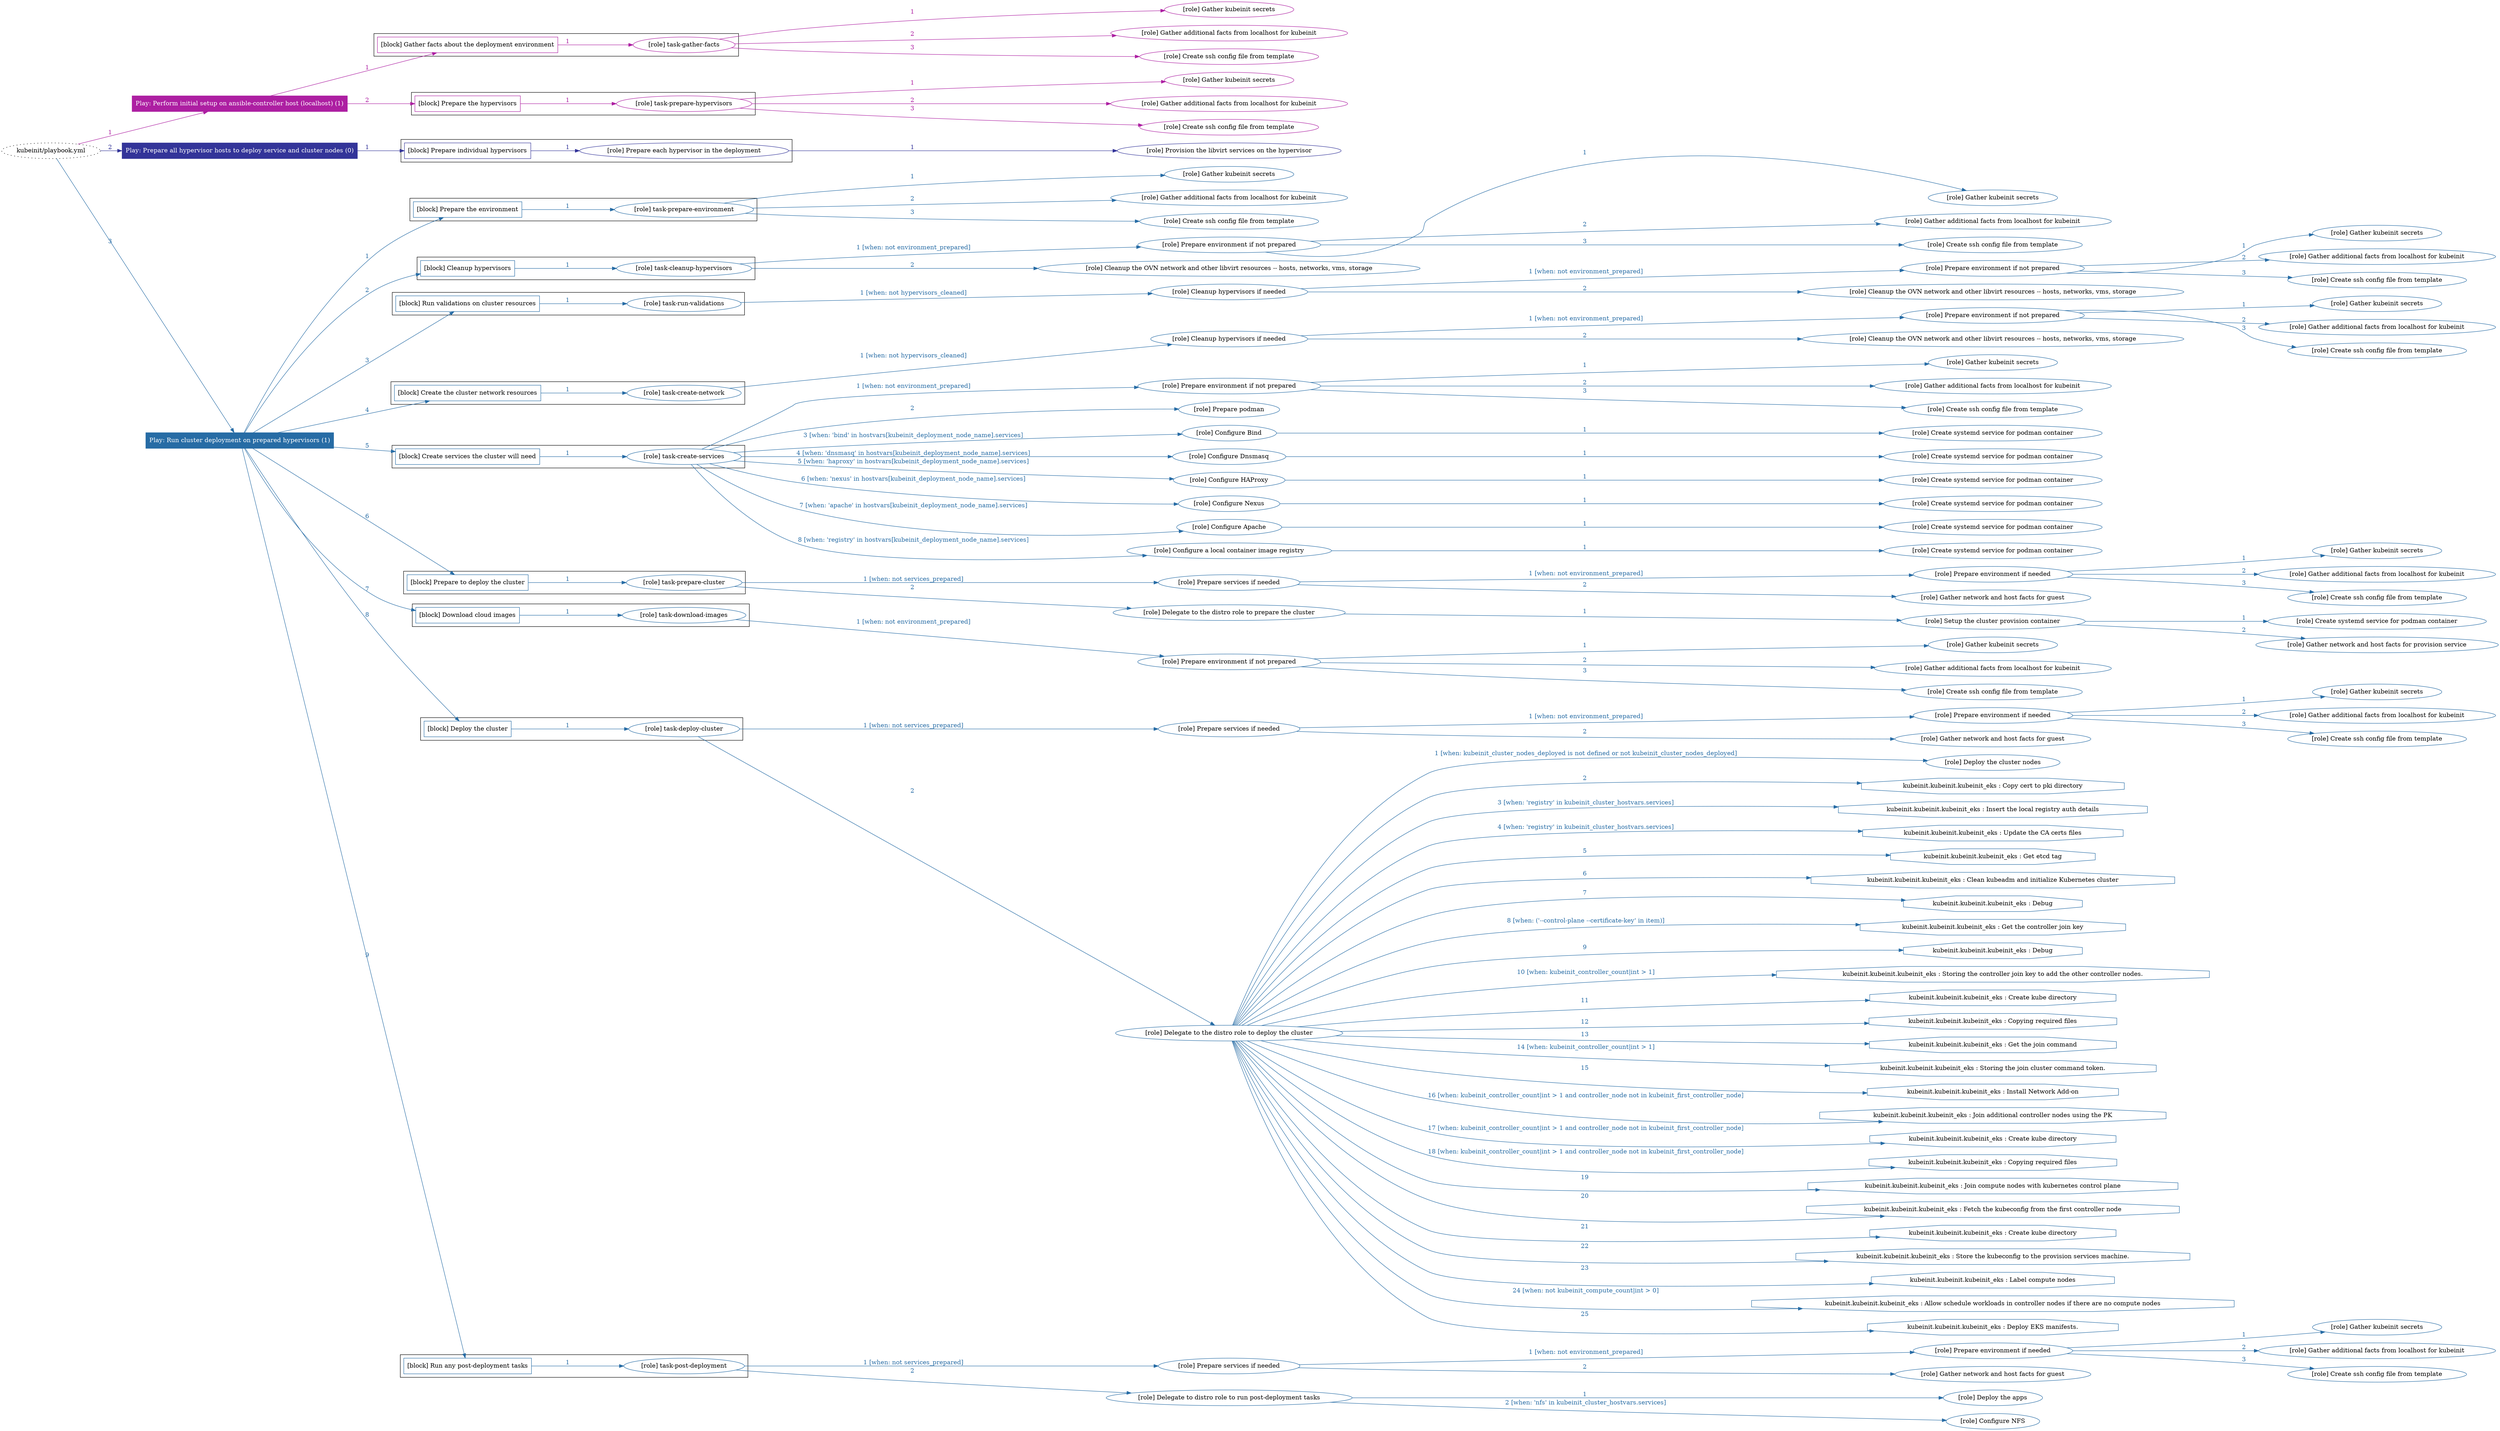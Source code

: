 digraph {
	graph [concentrate=true ordering=in rankdir=LR ratio=fill]
	edge [esep=5 sep=10]
	"kubeinit/playbook.yml" [URL="/home/runner/work/kubeinit/kubeinit/kubeinit/playbook.yml" id=playbook_f6ca33c0 style=dotted]
	play_b88cad70 [label="Play: Perform initial setup on ansible-controller host (localhost) (1)" URL="/home/runner/work/kubeinit/kubeinit/kubeinit/playbook.yml" color="#ad1fa2" fontcolor="#ffffff" id=play_b88cad70 shape=box style=filled tooltip=localhost]
	"kubeinit/playbook.yml" -> play_b88cad70 [label="1 " color="#ad1fa2" fontcolor="#ad1fa2" id=edge_768ec369 labeltooltip="1 " tooltip="1 "]
	subgraph "Gather kubeinit secrets" {
		role_71bf1cb0 [label="[role] Gather kubeinit secrets" URL="/home/runner/.ansible/collections/ansible_collections/kubeinit/kubeinit/roles/kubeinit_prepare/tasks/gather_kubeinit_facts.yml" color="#ad1fa2" id=role_71bf1cb0 tooltip="Gather kubeinit secrets"]
	}
	subgraph "Gather additional facts from localhost for kubeinit" {
		role_4793932d [label="[role] Gather additional facts from localhost for kubeinit" URL="/home/runner/.ansible/collections/ansible_collections/kubeinit/kubeinit/roles/kubeinit_prepare/tasks/gather_kubeinit_facts.yml" color="#ad1fa2" id=role_4793932d tooltip="Gather additional facts from localhost for kubeinit"]
	}
	subgraph "Create ssh config file from template" {
		role_98948faf [label="[role] Create ssh config file from template" URL="/home/runner/.ansible/collections/ansible_collections/kubeinit/kubeinit/roles/kubeinit_prepare/tasks/gather_kubeinit_facts.yml" color="#ad1fa2" id=role_98948faf tooltip="Create ssh config file from template"]
	}
	subgraph "task-gather-facts" {
		role_9527f6cd [label="[role] task-gather-facts" URL="/home/runner/work/kubeinit/kubeinit/kubeinit/playbook.yml" color="#ad1fa2" id=role_9527f6cd tooltip="task-gather-facts"]
		role_9527f6cd -> role_71bf1cb0 [label="1 " color="#ad1fa2" fontcolor="#ad1fa2" id=edge_fd88a2bb labeltooltip="1 " tooltip="1 "]
		role_9527f6cd -> role_4793932d [label="2 " color="#ad1fa2" fontcolor="#ad1fa2" id=edge_2311f146 labeltooltip="2 " tooltip="2 "]
		role_9527f6cd -> role_98948faf [label="3 " color="#ad1fa2" fontcolor="#ad1fa2" id=edge_c9dd19de labeltooltip="3 " tooltip="3 "]
	}
	subgraph "Gather kubeinit secrets" {
		role_b5fee160 [label="[role] Gather kubeinit secrets" URL="/home/runner/.ansible/collections/ansible_collections/kubeinit/kubeinit/roles/kubeinit_prepare/tasks/gather_kubeinit_facts.yml" color="#ad1fa2" id=role_b5fee160 tooltip="Gather kubeinit secrets"]
	}
	subgraph "Gather additional facts from localhost for kubeinit" {
		role_d94ac93b [label="[role] Gather additional facts from localhost for kubeinit" URL="/home/runner/.ansible/collections/ansible_collections/kubeinit/kubeinit/roles/kubeinit_prepare/tasks/gather_kubeinit_facts.yml" color="#ad1fa2" id=role_d94ac93b tooltip="Gather additional facts from localhost for kubeinit"]
	}
	subgraph "Create ssh config file from template" {
		role_17033f5a [label="[role] Create ssh config file from template" URL="/home/runner/.ansible/collections/ansible_collections/kubeinit/kubeinit/roles/kubeinit_prepare/tasks/gather_kubeinit_facts.yml" color="#ad1fa2" id=role_17033f5a tooltip="Create ssh config file from template"]
	}
	subgraph "task-prepare-hypervisors" {
		role_4aef8500 [label="[role] task-prepare-hypervisors" URL="/home/runner/work/kubeinit/kubeinit/kubeinit/playbook.yml" color="#ad1fa2" id=role_4aef8500 tooltip="task-prepare-hypervisors"]
		role_4aef8500 -> role_b5fee160 [label="1 " color="#ad1fa2" fontcolor="#ad1fa2" id=edge_deedc6ff labeltooltip="1 " tooltip="1 "]
		role_4aef8500 -> role_d94ac93b [label="2 " color="#ad1fa2" fontcolor="#ad1fa2" id=edge_a3e14619 labeltooltip="2 " tooltip="2 "]
		role_4aef8500 -> role_17033f5a [label="3 " color="#ad1fa2" fontcolor="#ad1fa2" id=edge_5b4b78bd labeltooltip="3 " tooltip="3 "]
	}
	subgraph "Play: Perform initial setup on ansible-controller host (localhost) (1)" {
		play_b88cad70 -> block_4de95182 [label=1 color="#ad1fa2" fontcolor="#ad1fa2" id=edge_489591f6 labeltooltip=1 tooltip=1]
		subgraph cluster_block_4de95182 {
			block_4de95182 [label="[block] Gather facts about the deployment environment" URL="/home/runner/work/kubeinit/kubeinit/kubeinit/playbook.yml" color="#ad1fa2" id=block_4de95182 labeltooltip="Gather facts about the deployment environment" shape=box tooltip="Gather facts about the deployment environment"]
			block_4de95182 -> role_9527f6cd [label="1 " color="#ad1fa2" fontcolor="#ad1fa2" id=edge_343eca39 labeltooltip="1 " tooltip="1 "]
		}
		play_b88cad70 -> block_6ac67588 [label=2 color="#ad1fa2" fontcolor="#ad1fa2" id=edge_cf7c572b labeltooltip=2 tooltip=2]
		subgraph cluster_block_6ac67588 {
			block_6ac67588 [label="[block] Prepare the hypervisors" URL="/home/runner/work/kubeinit/kubeinit/kubeinit/playbook.yml" color="#ad1fa2" id=block_6ac67588 labeltooltip="Prepare the hypervisors" shape=box tooltip="Prepare the hypervisors"]
			block_6ac67588 -> role_4aef8500 [label="1 " color="#ad1fa2" fontcolor="#ad1fa2" id=edge_fcde99d2 labeltooltip="1 " tooltip="1 "]
		}
	}
	play_58b9663b [label="Play: Prepare all hypervisor hosts to deploy service and cluster nodes (0)" URL="/home/runner/work/kubeinit/kubeinit/kubeinit/playbook.yml" color="#333499" fontcolor="#ffffff" id=play_58b9663b shape=box style=filled tooltip="Play: Prepare all hypervisor hosts to deploy service and cluster nodes (0)"]
	"kubeinit/playbook.yml" -> play_58b9663b [label="2 " color="#333499" fontcolor="#333499" id=edge_49ce2c99 labeltooltip="2 " tooltip="2 "]
	subgraph "Provision the libvirt services on the hypervisor" {
		role_0c1b6539 [label="[role] Provision the libvirt services on the hypervisor" URL="/home/runner/.ansible/collections/ansible_collections/kubeinit/kubeinit/roles/kubeinit_prepare/tasks/prepare_hypervisor.yml" color="#333499" id=role_0c1b6539 tooltip="Provision the libvirt services on the hypervisor"]
	}
	subgraph "Prepare each hypervisor in the deployment" {
		role_db77fcda [label="[role] Prepare each hypervisor in the deployment" URL="/home/runner/work/kubeinit/kubeinit/kubeinit/playbook.yml" color="#333499" id=role_db77fcda tooltip="Prepare each hypervisor in the deployment"]
		role_db77fcda -> role_0c1b6539 [label="1 " color="#333499" fontcolor="#333499" id=edge_e54d3b16 labeltooltip="1 " tooltip="1 "]
	}
	subgraph "Play: Prepare all hypervisor hosts to deploy service and cluster nodes (0)" {
		play_58b9663b -> block_019d7544 [label=1 color="#333499" fontcolor="#333499" id=edge_872964cf labeltooltip=1 tooltip=1]
		subgraph cluster_block_019d7544 {
			block_019d7544 [label="[block] Prepare individual hypervisors" URL="/home/runner/work/kubeinit/kubeinit/kubeinit/playbook.yml" color="#333499" id=block_019d7544 labeltooltip="Prepare individual hypervisors" shape=box tooltip="Prepare individual hypervisors"]
			block_019d7544 -> role_db77fcda [label="1 " color="#333499" fontcolor="#333499" id=edge_7b0916b0 labeltooltip="1 " tooltip="1 "]
		}
	}
	play_6acf8041 [label="Play: Run cluster deployment on prepared hypervisors (1)" URL="/home/runner/work/kubeinit/kubeinit/kubeinit/playbook.yml" color="#276ca5" fontcolor="#ffffff" id=play_6acf8041 shape=box style=filled tooltip=localhost]
	"kubeinit/playbook.yml" -> play_6acf8041 [label="3 " color="#276ca5" fontcolor="#276ca5" id=edge_44edcaf2 labeltooltip="3 " tooltip="3 "]
	subgraph "Gather kubeinit secrets" {
		role_e26cdba2 [label="[role] Gather kubeinit secrets" URL="/home/runner/.ansible/collections/ansible_collections/kubeinit/kubeinit/roles/kubeinit_prepare/tasks/gather_kubeinit_facts.yml" color="#276ca5" id=role_e26cdba2 tooltip="Gather kubeinit secrets"]
	}
	subgraph "Gather additional facts from localhost for kubeinit" {
		role_42007ac4 [label="[role] Gather additional facts from localhost for kubeinit" URL="/home/runner/.ansible/collections/ansible_collections/kubeinit/kubeinit/roles/kubeinit_prepare/tasks/gather_kubeinit_facts.yml" color="#276ca5" id=role_42007ac4 tooltip="Gather additional facts from localhost for kubeinit"]
	}
	subgraph "Create ssh config file from template" {
		role_23be16bf [label="[role] Create ssh config file from template" URL="/home/runner/.ansible/collections/ansible_collections/kubeinit/kubeinit/roles/kubeinit_prepare/tasks/gather_kubeinit_facts.yml" color="#276ca5" id=role_23be16bf tooltip="Create ssh config file from template"]
	}
	subgraph "task-prepare-environment" {
		role_056c30cc [label="[role] task-prepare-environment" URL="/home/runner/work/kubeinit/kubeinit/kubeinit/playbook.yml" color="#276ca5" id=role_056c30cc tooltip="task-prepare-environment"]
		role_056c30cc -> role_e26cdba2 [label="1 " color="#276ca5" fontcolor="#276ca5" id=edge_fe23acb9 labeltooltip="1 " tooltip="1 "]
		role_056c30cc -> role_42007ac4 [label="2 " color="#276ca5" fontcolor="#276ca5" id=edge_ff3352e4 labeltooltip="2 " tooltip="2 "]
		role_056c30cc -> role_23be16bf [label="3 " color="#276ca5" fontcolor="#276ca5" id=edge_8c73b3c6 labeltooltip="3 " tooltip="3 "]
	}
	subgraph "Gather kubeinit secrets" {
		role_098413c2 [label="[role] Gather kubeinit secrets" URL="/home/runner/.ansible/collections/ansible_collections/kubeinit/kubeinit/roles/kubeinit_prepare/tasks/gather_kubeinit_facts.yml" color="#276ca5" id=role_098413c2 tooltip="Gather kubeinit secrets"]
	}
	subgraph "Gather additional facts from localhost for kubeinit" {
		role_e4fdb00d [label="[role] Gather additional facts from localhost for kubeinit" URL="/home/runner/.ansible/collections/ansible_collections/kubeinit/kubeinit/roles/kubeinit_prepare/tasks/gather_kubeinit_facts.yml" color="#276ca5" id=role_e4fdb00d tooltip="Gather additional facts from localhost for kubeinit"]
	}
	subgraph "Create ssh config file from template" {
		role_41c55b83 [label="[role] Create ssh config file from template" URL="/home/runner/.ansible/collections/ansible_collections/kubeinit/kubeinit/roles/kubeinit_prepare/tasks/gather_kubeinit_facts.yml" color="#276ca5" id=role_41c55b83 tooltip="Create ssh config file from template"]
	}
	subgraph "Prepare environment if not prepared" {
		role_7d094500 [label="[role] Prepare environment if not prepared" URL="/home/runner/.ansible/collections/ansible_collections/kubeinit/kubeinit/roles/kubeinit_prepare/tasks/cleanup_hypervisors.yml" color="#276ca5" id=role_7d094500 tooltip="Prepare environment if not prepared"]
		role_7d094500 -> role_098413c2 [label="1 " color="#276ca5" fontcolor="#276ca5" id=edge_71e6b9f9 labeltooltip="1 " tooltip="1 "]
		role_7d094500 -> role_e4fdb00d [label="2 " color="#276ca5" fontcolor="#276ca5" id=edge_4250892c labeltooltip="2 " tooltip="2 "]
		role_7d094500 -> role_41c55b83 [label="3 " color="#276ca5" fontcolor="#276ca5" id=edge_b7921718 labeltooltip="3 " tooltip="3 "]
	}
	subgraph "Cleanup the OVN network and other libvirt resources -- hosts, networks, vms, storage" {
		role_c2cae286 [label="[role] Cleanup the OVN network and other libvirt resources -- hosts, networks, vms, storage" URL="/home/runner/.ansible/collections/ansible_collections/kubeinit/kubeinit/roles/kubeinit_prepare/tasks/cleanup_hypervisors.yml" color="#276ca5" id=role_c2cae286 tooltip="Cleanup the OVN network and other libvirt resources -- hosts, networks, vms, storage"]
	}
	subgraph "task-cleanup-hypervisors" {
		role_eb7cb054 [label="[role] task-cleanup-hypervisors" URL="/home/runner/work/kubeinit/kubeinit/kubeinit/playbook.yml" color="#276ca5" id=role_eb7cb054 tooltip="task-cleanup-hypervisors"]
		role_eb7cb054 -> role_7d094500 [label="1 [when: not environment_prepared]" color="#276ca5" fontcolor="#276ca5" id=edge_c6b3f5cd labeltooltip="1 [when: not environment_prepared]" tooltip="1 [when: not environment_prepared]"]
		role_eb7cb054 -> role_c2cae286 [label="2 " color="#276ca5" fontcolor="#276ca5" id=edge_07f0a50b labeltooltip="2 " tooltip="2 "]
	}
	subgraph "Gather kubeinit secrets" {
		role_1fd632ec [label="[role] Gather kubeinit secrets" URL="/home/runner/.ansible/collections/ansible_collections/kubeinit/kubeinit/roles/kubeinit_prepare/tasks/gather_kubeinit_facts.yml" color="#276ca5" id=role_1fd632ec tooltip="Gather kubeinit secrets"]
	}
	subgraph "Gather additional facts from localhost for kubeinit" {
		role_61b74d24 [label="[role] Gather additional facts from localhost for kubeinit" URL="/home/runner/.ansible/collections/ansible_collections/kubeinit/kubeinit/roles/kubeinit_prepare/tasks/gather_kubeinit_facts.yml" color="#276ca5" id=role_61b74d24 tooltip="Gather additional facts from localhost for kubeinit"]
	}
	subgraph "Create ssh config file from template" {
		role_2972a653 [label="[role] Create ssh config file from template" URL="/home/runner/.ansible/collections/ansible_collections/kubeinit/kubeinit/roles/kubeinit_prepare/tasks/gather_kubeinit_facts.yml" color="#276ca5" id=role_2972a653 tooltip="Create ssh config file from template"]
	}
	subgraph "Prepare environment if not prepared" {
		role_db953259 [label="[role] Prepare environment if not prepared" URL="/home/runner/.ansible/collections/ansible_collections/kubeinit/kubeinit/roles/kubeinit_prepare/tasks/cleanup_hypervisors.yml" color="#276ca5" id=role_db953259 tooltip="Prepare environment if not prepared"]
		role_db953259 -> role_1fd632ec [label="1 " color="#276ca5" fontcolor="#276ca5" id=edge_2bf3dd95 labeltooltip="1 " tooltip="1 "]
		role_db953259 -> role_61b74d24 [label="2 " color="#276ca5" fontcolor="#276ca5" id=edge_5e6dd392 labeltooltip="2 " tooltip="2 "]
		role_db953259 -> role_2972a653 [label="3 " color="#276ca5" fontcolor="#276ca5" id=edge_24350460 labeltooltip="3 " tooltip="3 "]
	}
	subgraph "Cleanup the OVN network and other libvirt resources -- hosts, networks, vms, storage" {
		role_34121675 [label="[role] Cleanup the OVN network and other libvirt resources -- hosts, networks, vms, storage" URL="/home/runner/.ansible/collections/ansible_collections/kubeinit/kubeinit/roles/kubeinit_prepare/tasks/cleanup_hypervisors.yml" color="#276ca5" id=role_34121675 tooltip="Cleanup the OVN network and other libvirt resources -- hosts, networks, vms, storage"]
	}
	subgraph "Cleanup hypervisors if needed" {
		role_2e5d44c9 [label="[role] Cleanup hypervisors if needed" URL="/home/runner/.ansible/collections/ansible_collections/kubeinit/kubeinit/roles/kubeinit_validations/tasks/main.yml" color="#276ca5" id=role_2e5d44c9 tooltip="Cleanup hypervisors if needed"]
		role_2e5d44c9 -> role_db953259 [label="1 [when: not environment_prepared]" color="#276ca5" fontcolor="#276ca5" id=edge_f7ce5d7e labeltooltip="1 [when: not environment_prepared]" tooltip="1 [when: not environment_prepared]"]
		role_2e5d44c9 -> role_34121675 [label="2 " color="#276ca5" fontcolor="#276ca5" id=edge_3e6d7ad6 labeltooltip="2 " tooltip="2 "]
	}
	subgraph "task-run-validations" {
		role_0557d170 [label="[role] task-run-validations" URL="/home/runner/work/kubeinit/kubeinit/kubeinit/playbook.yml" color="#276ca5" id=role_0557d170 tooltip="task-run-validations"]
		role_0557d170 -> role_2e5d44c9 [label="1 [when: not hypervisors_cleaned]" color="#276ca5" fontcolor="#276ca5" id=edge_fd7d822f labeltooltip="1 [when: not hypervisors_cleaned]" tooltip="1 [when: not hypervisors_cleaned]"]
	}
	subgraph "Gather kubeinit secrets" {
		role_20171db3 [label="[role] Gather kubeinit secrets" URL="/home/runner/.ansible/collections/ansible_collections/kubeinit/kubeinit/roles/kubeinit_prepare/tasks/gather_kubeinit_facts.yml" color="#276ca5" id=role_20171db3 tooltip="Gather kubeinit secrets"]
	}
	subgraph "Gather additional facts from localhost for kubeinit" {
		role_2308a20e [label="[role] Gather additional facts from localhost for kubeinit" URL="/home/runner/.ansible/collections/ansible_collections/kubeinit/kubeinit/roles/kubeinit_prepare/tasks/gather_kubeinit_facts.yml" color="#276ca5" id=role_2308a20e tooltip="Gather additional facts from localhost for kubeinit"]
	}
	subgraph "Create ssh config file from template" {
		role_8176f61b [label="[role] Create ssh config file from template" URL="/home/runner/.ansible/collections/ansible_collections/kubeinit/kubeinit/roles/kubeinit_prepare/tasks/gather_kubeinit_facts.yml" color="#276ca5" id=role_8176f61b tooltip="Create ssh config file from template"]
	}
	subgraph "Prepare environment if not prepared" {
		role_d5a05f4c [label="[role] Prepare environment if not prepared" URL="/home/runner/.ansible/collections/ansible_collections/kubeinit/kubeinit/roles/kubeinit_prepare/tasks/cleanup_hypervisors.yml" color="#276ca5" id=role_d5a05f4c tooltip="Prepare environment if not prepared"]
		role_d5a05f4c -> role_20171db3 [label="1 " color="#276ca5" fontcolor="#276ca5" id=edge_b0cc799f labeltooltip="1 " tooltip="1 "]
		role_d5a05f4c -> role_2308a20e [label="2 " color="#276ca5" fontcolor="#276ca5" id=edge_9dd4ca07 labeltooltip="2 " tooltip="2 "]
		role_d5a05f4c -> role_8176f61b [label="3 " color="#276ca5" fontcolor="#276ca5" id=edge_6b7b700b labeltooltip="3 " tooltip="3 "]
	}
	subgraph "Cleanup the OVN network and other libvirt resources -- hosts, networks, vms, storage" {
		role_9bbf7527 [label="[role] Cleanup the OVN network and other libvirt resources -- hosts, networks, vms, storage" URL="/home/runner/.ansible/collections/ansible_collections/kubeinit/kubeinit/roles/kubeinit_prepare/tasks/cleanup_hypervisors.yml" color="#276ca5" id=role_9bbf7527 tooltip="Cleanup the OVN network and other libvirt resources -- hosts, networks, vms, storage"]
	}
	subgraph "Cleanup hypervisors if needed" {
		role_fb5e681e [label="[role] Cleanup hypervisors if needed" URL="/home/runner/.ansible/collections/ansible_collections/kubeinit/kubeinit/roles/kubeinit_libvirt/tasks/create_network.yml" color="#276ca5" id=role_fb5e681e tooltip="Cleanup hypervisors if needed"]
		role_fb5e681e -> role_d5a05f4c [label="1 [when: not environment_prepared]" color="#276ca5" fontcolor="#276ca5" id=edge_e6563969 labeltooltip="1 [when: not environment_prepared]" tooltip="1 [when: not environment_prepared]"]
		role_fb5e681e -> role_9bbf7527 [label="2 " color="#276ca5" fontcolor="#276ca5" id=edge_84c0f301 labeltooltip="2 " tooltip="2 "]
	}
	subgraph "task-create-network" {
		role_1e951fdb [label="[role] task-create-network" URL="/home/runner/work/kubeinit/kubeinit/kubeinit/playbook.yml" color="#276ca5" id=role_1e951fdb tooltip="task-create-network"]
		role_1e951fdb -> role_fb5e681e [label="1 [when: not hypervisors_cleaned]" color="#276ca5" fontcolor="#276ca5" id=edge_27b50efa labeltooltip="1 [when: not hypervisors_cleaned]" tooltip="1 [when: not hypervisors_cleaned]"]
	}
	subgraph "Gather kubeinit secrets" {
		role_6766ec6c [label="[role] Gather kubeinit secrets" URL="/home/runner/.ansible/collections/ansible_collections/kubeinit/kubeinit/roles/kubeinit_prepare/tasks/gather_kubeinit_facts.yml" color="#276ca5" id=role_6766ec6c tooltip="Gather kubeinit secrets"]
	}
	subgraph "Gather additional facts from localhost for kubeinit" {
		role_2be95951 [label="[role] Gather additional facts from localhost for kubeinit" URL="/home/runner/.ansible/collections/ansible_collections/kubeinit/kubeinit/roles/kubeinit_prepare/tasks/gather_kubeinit_facts.yml" color="#276ca5" id=role_2be95951 tooltip="Gather additional facts from localhost for kubeinit"]
	}
	subgraph "Create ssh config file from template" {
		role_d1b6ae8a [label="[role] Create ssh config file from template" URL="/home/runner/.ansible/collections/ansible_collections/kubeinit/kubeinit/roles/kubeinit_prepare/tasks/gather_kubeinit_facts.yml" color="#276ca5" id=role_d1b6ae8a tooltip="Create ssh config file from template"]
	}
	subgraph "Prepare environment if not prepared" {
		role_b130fff4 [label="[role] Prepare environment if not prepared" URL="/home/runner/.ansible/collections/ansible_collections/kubeinit/kubeinit/roles/kubeinit_services/tasks/main.yml" color="#276ca5" id=role_b130fff4 tooltip="Prepare environment if not prepared"]
		role_b130fff4 -> role_6766ec6c [label="1 " color="#276ca5" fontcolor="#276ca5" id=edge_0ac9430e labeltooltip="1 " tooltip="1 "]
		role_b130fff4 -> role_2be95951 [label="2 " color="#276ca5" fontcolor="#276ca5" id=edge_9a73be45 labeltooltip="2 " tooltip="2 "]
		role_b130fff4 -> role_d1b6ae8a [label="3 " color="#276ca5" fontcolor="#276ca5" id=edge_24daa74b labeltooltip="3 " tooltip="3 "]
	}
	subgraph "Prepare podman" {
		role_c3b05310 [label="[role] Prepare podman" URL="/home/runner/.ansible/collections/ansible_collections/kubeinit/kubeinit/roles/kubeinit_services/tasks/00_create_service_pod.yml" color="#276ca5" id=role_c3b05310 tooltip="Prepare podman"]
	}
	subgraph "Create systemd service for podman container" {
		role_118c0236 [label="[role] Create systemd service for podman container" URL="/home/runner/.ansible/collections/ansible_collections/kubeinit/kubeinit/roles/kubeinit_bind/tasks/main.yml" color="#276ca5" id=role_118c0236 tooltip="Create systemd service for podman container"]
	}
	subgraph "Configure Bind" {
		role_5eee3f73 [label="[role] Configure Bind" URL="/home/runner/.ansible/collections/ansible_collections/kubeinit/kubeinit/roles/kubeinit_services/tasks/start_services_containers.yml" color="#276ca5" id=role_5eee3f73 tooltip="Configure Bind"]
		role_5eee3f73 -> role_118c0236 [label="1 " color="#276ca5" fontcolor="#276ca5" id=edge_3b8e5298 labeltooltip="1 " tooltip="1 "]
	}
	subgraph "Create systemd service for podman container" {
		role_ea830dc3 [label="[role] Create systemd service for podman container" URL="/home/runner/.ansible/collections/ansible_collections/kubeinit/kubeinit/roles/kubeinit_dnsmasq/tasks/main.yml" color="#276ca5" id=role_ea830dc3 tooltip="Create systemd service for podman container"]
	}
	subgraph "Configure Dnsmasq" {
		role_88c8f5a7 [label="[role] Configure Dnsmasq" URL="/home/runner/.ansible/collections/ansible_collections/kubeinit/kubeinit/roles/kubeinit_services/tasks/start_services_containers.yml" color="#276ca5" id=role_88c8f5a7 tooltip="Configure Dnsmasq"]
		role_88c8f5a7 -> role_ea830dc3 [label="1 " color="#276ca5" fontcolor="#276ca5" id=edge_aa64d675 labeltooltip="1 " tooltip="1 "]
	}
	subgraph "Create systemd service for podman container" {
		role_dc87ca6a [label="[role] Create systemd service for podman container" URL="/home/runner/.ansible/collections/ansible_collections/kubeinit/kubeinit/roles/kubeinit_haproxy/tasks/main.yml" color="#276ca5" id=role_dc87ca6a tooltip="Create systemd service for podman container"]
	}
	subgraph "Configure HAProxy" {
		role_6a1772f6 [label="[role] Configure HAProxy" URL="/home/runner/.ansible/collections/ansible_collections/kubeinit/kubeinit/roles/kubeinit_services/tasks/start_services_containers.yml" color="#276ca5" id=role_6a1772f6 tooltip="Configure HAProxy"]
		role_6a1772f6 -> role_dc87ca6a [label="1 " color="#276ca5" fontcolor="#276ca5" id=edge_8fc0b1e9 labeltooltip="1 " tooltip="1 "]
	}
	subgraph "Create systemd service for podman container" {
		role_df16a2ea [label="[role] Create systemd service for podman container" URL="/home/runner/.ansible/collections/ansible_collections/kubeinit/kubeinit/roles/kubeinit_nexus/tasks/main.yml" color="#276ca5" id=role_df16a2ea tooltip="Create systemd service for podman container"]
	}
	subgraph "Configure Nexus" {
		role_c70bf9fc [label="[role] Configure Nexus" URL="/home/runner/.ansible/collections/ansible_collections/kubeinit/kubeinit/roles/kubeinit_services/tasks/start_services_containers.yml" color="#276ca5" id=role_c70bf9fc tooltip="Configure Nexus"]
		role_c70bf9fc -> role_df16a2ea [label="1 " color="#276ca5" fontcolor="#276ca5" id=edge_192a9138 labeltooltip="1 " tooltip="1 "]
	}
	subgraph "Create systemd service for podman container" {
		role_f9167dc8 [label="[role] Create systemd service for podman container" URL="/home/runner/.ansible/collections/ansible_collections/kubeinit/kubeinit/roles/kubeinit_apache/tasks/main.yml" color="#276ca5" id=role_f9167dc8 tooltip="Create systemd service for podman container"]
	}
	subgraph "Configure Apache" {
		role_b506d5dc [label="[role] Configure Apache" URL="/home/runner/.ansible/collections/ansible_collections/kubeinit/kubeinit/roles/kubeinit_services/tasks/start_services_containers.yml" color="#276ca5" id=role_b506d5dc tooltip="Configure Apache"]
		role_b506d5dc -> role_f9167dc8 [label="1 " color="#276ca5" fontcolor="#276ca5" id=edge_a061d5e9 labeltooltip="1 " tooltip="1 "]
	}
	subgraph "Create systemd service for podman container" {
		role_4e76b7a4 [label="[role] Create systemd service for podman container" URL="/home/runner/.ansible/collections/ansible_collections/kubeinit/kubeinit/roles/kubeinit_registry/tasks/main.yml" color="#276ca5" id=role_4e76b7a4 tooltip="Create systemd service for podman container"]
	}
	subgraph "Configure a local container image registry" {
		role_42ec369b [label="[role] Configure a local container image registry" URL="/home/runner/.ansible/collections/ansible_collections/kubeinit/kubeinit/roles/kubeinit_services/tasks/start_services_containers.yml" color="#276ca5" id=role_42ec369b tooltip="Configure a local container image registry"]
		role_42ec369b -> role_4e76b7a4 [label="1 " color="#276ca5" fontcolor="#276ca5" id=edge_9e6d01e6 labeltooltip="1 " tooltip="1 "]
	}
	subgraph "task-create-services" {
		role_5f183ae0 [label="[role] task-create-services" URL="/home/runner/work/kubeinit/kubeinit/kubeinit/playbook.yml" color="#276ca5" id=role_5f183ae0 tooltip="task-create-services"]
		role_5f183ae0 -> role_b130fff4 [label="1 [when: not environment_prepared]" color="#276ca5" fontcolor="#276ca5" id=edge_f9625754 labeltooltip="1 [when: not environment_prepared]" tooltip="1 [when: not environment_prepared]"]
		role_5f183ae0 -> role_c3b05310 [label="2 " color="#276ca5" fontcolor="#276ca5" id=edge_9bd9754c labeltooltip="2 " tooltip="2 "]
		role_5f183ae0 -> role_5eee3f73 [label="3 [when: 'bind' in hostvars[kubeinit_deployment_node_name].services]" color="#276ca5" fontcolor="#276ca5" id=edge_f526845f labeltooltip="3 [when: 'bind' in hostvars[kubeinit_deployment_node_name].services]" tooltip="3 [when: 'bind' in hostvars[kubeinit_deployment_node_name].services]"]
		role_5f183ae0 -> role_88c8f5a7 [label="4 [when: 'dnsmasq' in hostvars[kubeinit_deployment_node_name].services]" color="#276ca5" fontcolor="#276ca5" id=edge_6759ff6d labeltooltip="4 [when: 'dnsmasq' in hostvars[kubeinit_deployment_node_name].services]" tooltip="4 [when: 'dnsmasq' in hostvars[kubeinit_deployment_node_name].services]"]
		role_5f183ae0 -> role_6a1772f6 [label="5 [when: 'haproxy' in hostvars[kubeinit_deployment_node_name].services]" color="#276ca5" fontcolor="#276ca5" id=edge_32e720dd labeltooltip="5 [when: 'haproxy' in hostvars[kubeinit_deployment_node_name].services]" tooltip="5 [when: 'haproxy' in hostvars[kubeinit_deployment_node_name].services]"]
		role_5f183ae0 -> role_c70bf9fc [label="6 [when: 'nexus' in hostvars[kubeinit_deployment_node_name].services]" color="#276ca5" fontcolor="#276ca5" id=edge_ace0d83c labeltooltip="6 [when: 'nexus' in hostvars[kubeinit_deployment_node_name].services]" tooltip="6 [when: 'nexus' in hostvars[kubeinit_deployment_node_name].services]"]
		role_5f183ae0 -> role_b506d5dc [label="7 [when: 'apache' in hostvars[kubeinit_deployment_node_name].services]" color="#276ca5" fontcolor="#276ca5" id=edge_e8485c59 labeltooltip="7 [when: 'apache' in hostvars[kubeinit_deployment_node_name].services]" tooltip="7 [when: 'apache' in hostvars[kubeinit_deployment_node_name].services]"]
		role_5f183ae0 -> role_42ec369b [label="8 [when: 'registry' in hostvars[kubeinit_deployment_node_name].services]" color="#276ca5" fontcolor="#276ca5" id=edge_8b648483 labeltooltip="8 [when: 'registry' in hostvars[kubeinit_deployment_node_name].services]" tooltip="8 [when: 'registry' in hostvars[kubeinit_deployment_node_name].services]"]
	}
	subgraph "Gather kubeinit secrets" {
		role_e680c999 [label="[role] Gather kubeinit secrets" URL="/home/runner/.ansible/collections/ansible_collections/kubeinit/kubeinit/roles/kubeinit_prepare/tasks/gather_kubeinit_facts.yml" color="#276ca5" id=role_e680c999 tooltip="Gather kubeinit secrets"]
	}
	subgraph "Gather additional facts from localhost for kubeinit" {
		role_0618f3c6 [label="[role] Gather additional facts from localhost for kubeinit" URL="/home/runner/.ansible/collections/ansible_collections/kubeinit/kubeinit/roles/kubeinit_prepare/tasks/gather_kubeinit_facts.yml" color="#276ca5" id=role_0618f3c6 tooltip="Gather additional facts from localhost for kubeinit"]
	}
	subgraph "Create ssh config file from template" {
		role_80d0220e [label="[role] Create ssh config file from template" URL="/home/runner/.ansible/collections/ansible_collections/kubeinit/kubeinit/roles/kubeinit_prepare/tasks/gather_kubeinit_facts.yml" color="#276ca5" id=role_80d0220e tooltip="Create ssh config file from template"]
	}
	subgraph "Prepare environment if needed" {
		role_2accea81 [label="[role] Prepare environment if needed" URL="/home/runner/.ansible/collections/ansible_collections/kubeinit/kubeinit/roles/kubeinit_services/tasks/prepare_services.yml" color="#276ca5" id=role_2accea81 tooltip="Prepare environment if needed"]
		role_2accea81 -> role_e680c999 [label="1 " color="#276ca5" fontcolor="#276ca5" id=edge_43e8055c labeltooltip="1 " tooltip="1 "]
		role_2accea81 -> role_0618f3c6 [label="2 " color="#276ca5" fontcolor="#276ca5" id=edge_c5fda1bf labeltooltip="2 " tooltip="2 "]
		role_2accea81 -> role_80d0220e [label="3 " color="#276ca5" fontcolor="#276ca5" id=edge_77dacbf7 labeltooltip="3 " tooltip="3 "]
	}
	subgraph "Gather network and host facts for guest" {
		role_e412d553 [label="[role] Gather network and host facts for guest" URL="/home/runner/.ansible/collections/ansible_collections/kubeinit/kubeinit/roles/kubeinit_services/tasks/prepare_services.yml" color="#276ca5" id=role_e412d553 tooltip="Gather network and host facts for guest"]
	}
	subgraph "Prepare services if needed" {
		role_73158a46 [label="[role] Prepare services if needed" URL="/home/runner/.ansible/collections/ansible_collections/kubeinit/kubeinit/roles/kubeinit_prepare/tasks/prepare_cluster.yml" color="#276ca5" id=role_73158a46 tooltip="Prepare services if needed"]
		role_73158a46 -> role_2accea81 [label="1 [when: not environment_prepared]" color="#276ca5" fontcolor="#276ca5" id=edge_c8f3b722 labeltooltip="1 [when: not environment_prepared]" tooltip="1 [when: not environment_prepared]"]
		role_73158a46 -> role_e412d553 [label="2 " color="#276ca5" fontcolor="#276ca5" id=edge_f193b55b labeltooltip="2 " tooltip="2 "]
	}
	subgraph "Create systemd service for podman container" {
		role_7670ac5a [label="[role] Create systemd service for podman container" URL="/home/runner/.ansible/collections/ansible_collections/kubeinit/kubeinit/roles/kubeinit_services/tasks/create_provision_container.yml" color="#276ca5" id=role_7670ac5a tooltip="Create systemd service for podman container"]
	}
	subgraph "Gather network and host facts for provision service" {
		role_9c3cca57 [label="[role] Gather network and host facts for provision service" URL="/home/runner/.ansible/collections/ansible_collections/kubeinit/kubeinit/roles/kubeinit_services/tasks/create_provision_container.yml" color="#276ca5" id=role_9c3cca57 tooltip="Gather network and host facts for provision service"]
	}
	subgraph "Setup the cluster provision container" {
		role_13115301 [label="[role] Setup the cluster provision container" URL="/home/runner/.ansible/collections/ansible_collections/kubeinit/kubeinit/roles/kubeinit_eks/tasks/prepare_cluster.yml" color="#276ca5" id=role_13115301 tooltip="Setup the cluster provision container"]
		role_13115301 -> role_7670ac5a [label="1 " color="#276ca5" fontcolor="#276ca5" id=edge_50c5712b labeltooltip="1 " tooltip="1 "]
		role_13115301 -> role_9c3cca57 [label="2 " color="#276ca5" fontcolor="#276ca5" id=edge_84bb2441 labeltooltip="2 " tooltip="2 "]
	}
	subgraph "Delegate to the distro role to prepare the cluster" {
		role_786ac64f [label="[role] Delegate to the distro role to prepare the cluster" URL="/home/runner/.ansible/collections/ansible_collections/kubeinit/kubeinit/roles/kubeinit_prepare/tasks/prepare_cluster.yml" color="#276ca5" id=role_786ac64f tooltip="Delegate to the distro role to prepare the cluster"]
		role_786ac64f -> role_13115301 [label="1 " color="#276ca5" fontcolor="#276ca5" id=edge_1e56d3b4 labeltooltip="1 " tooltip="1 "]
	}
	subgraph "task-prepare-cluster" {
		role_a110633d [label="[role] task-prepare-cluster" URL="/home/runner/work/kubeinit/kubeinit/kubeinit/playbook.yml" color="#276ca5" id=role_a110633d tooltip="task-prepare-cluster"]
		role_a110633d -> role_73158a46 [label="1 [when: not services_prepared]" color="#276ca5" fontcolor="#276ca5" id=edge_2517cd44 labeltooltip="1 [when: not services_prepared]" tooltip="1 [when: not services_prepared]"]
		role_a110633d -> role_786ac64f [label="2 " color="#276ca5" fontcolor="#276ca5" id=edge_16dbb853 labeltooltip="2 " tooltip="2 "]
	}
	subgraph "Gather kubeinit secrets" {
		role_2755ba0b [label="[role] Gather kubeinit secrets" URL="/home/runner/.ansible/collections/ansible_collections/kubeinit/kubeinit/roles/kubeinit_prepare/tasks/gather_kubeinit_facts.yml" color="#276ca5" id=role_2755ba0b tooltip="Gather kubeinit secrets"]
	}
	subgraph "Gather additional facts from localhost for kubeinit" {
		role_b0c5131a [label="[role] Gather additional facts from localhost for kubeinit" URL="/home/runner/.ansible/collections/ansible_collections/kubeinit/kubeinit/roles/kubeinit_prepare/tasks/gather_kubeinit_facts.yml" color="#276ca5" id=role_b0c5131a tooltip="Gather additional facts from localhost for kubeinit"]
	}
	subgraph "Create ssh config file from template" {
		role_8b0794d6 [label="[role] Create ssh config file from template" URL="/home/runner/.ansible/collections/ansible_collections/kubeinit/kubeinit/roles/kubeinit_prepare/tasks/gather_kubeinit_facts.yml" color="#276ca5" id=role_8b0794d6 tooltip="Create ssh config file from template"]
	}
	subgraph "Prepare environment if not prepared" {
		role_8adbf4b4 [label="[role] Prepare environment if not prepared" URL="/home/runner/.ansible/collections/ansible_collections/kubeinit/kubeinit/roles/kubeinit_libvirt/tasks/download_cloud_images.yml" color="#276ca5" id=role_8adbf4b4 tooltip="Prepare environment if not prepared"]
		role_8adbf4b4 -> role_2755ba0b [label="1 " color="#276ca5" fontcolor="#276ca5" id=edge_260dbb48 labeltooltip="1 " tooltip="1 "]
		role_8adbf4b4 -> role_b0c5131a [label="2 " color="#276ca5" fontcolor="#276ca5" id=edge_a514b50e labeltooltip="2 " tooltip="2 "]
		role_8adbf4b4 -> role_8b0794d6 [label="3 " color="#276ca5" fontcolor="#276ca5" id=edge_45b27df1 labeltooltip="3 " tooltip="3 "]
	}
	subgraph "task-download-images" {
		role_907c7ff1 [label="[role] task-download-images" URL="/home/runner/work/kubeinit/kubeinit/kubeinit/playbook.yml" color="#276ca5" id=role_907c7ff1 tooltip="task-download-images"]
		role_907c7ff1 -> role_8adbf4b4 [label="1 [when: not environment_prepared]" color="#276ca5" fontcolor="#276ca5" id=edge_8bef0efa labeltooltip="1 [when: not environment_prepared]" tooltip="1 [when: not environment_prepared]"]
	}
	subgraph "Gather kubeinit secrets" {
		role_45d7ae2a [label="[role] Gather kubeinit secrets" URL="/home/runner/.ansible/collections/ansible_collections/kubeinit/kubeinit/roles/kubeinit_prepare/tasks/gather_kubeinit_facts.yml" color="#276ca5" id=role_45d7ae2a tooltip="Gather kubeinit secrets"]
	}
	subgraph "Gather additional facts from localhost for kubeinit" {
		role_b21a5893 [label="[role] Gather additional facts from localhost for kubeinit" URL="/home/runner/.ansible/collections/ansible_collections/kubeinit/kubeinit/roles/kubeinit_prepare/tasks/gather_kubeinit_facts.yml" color="#276ca5" id=role_b21a5893 tooltip="Gather additional facts from localhost for kubeinit"]
	}
	subgraph "Create ssh config file from template" {
		role_7581dcd7 [label="[role] Create ssh config file from template" URL="/home/runner/.ansible/collections/ansible_collections/kubeinit/kubeinit/roles/kubeinit_prepare/tasks/gather_kubeinit_facts.yml" color="#276ca5" id=role_7581dcd7 tooltip="Create ssh config file from template"]
	}
	subgraph "Prepare environment if needed" {
		role_53563436 [label="[role] Prepare environment if needed" URL="/home/runner/.ansible/collections/ansible_collections/kubeinit/kubeinit/roles/kubeinit_services/tasks/prepare_services.yml" color="#276ca5" id=role_53563436 tooltip="Prepare environment if needed"]
		role_53563436 -> role_45d7ae2a [label="1 " color="#276ca5" fontcolor="#276ca5" id=edge_2210b8d6 labeltooltip="1 " tooltip="1 "]
		role_53563436 -> role_b21a5893 [label="2 " color="#276ca5" fontcolor="#276ca5" id=edge_528cbd45 labeltooltip="2 " tooltip="2 "]
		role_53563436 -> role_7581dcd7 [label="3 " color="#276ca5" fontcolor="#276ca5" id=edge_80b3643c labeltooltip="3 " tooltip="3 "]
	}
	subgraph "Gather network and host facts for guest" {
		role_4fdede06 [label="[role] Gather network and host facts for guest" URL="/home/runner/.ansible/collections/ansible_collections/kubeinit/kubeinit/roles/kubeinit_services/tasks/prepare_services.yml" color="#276ca5" id=role_4fdede06 tooltip="Gather network and host facts for guest"]
	}
	subgraph "Prepare services if needed" {
		role_74f528a3 [label="[role] Prepare services if needed" URL="/home/runner/.ansible/collections/ansible_collections/kubeinit/kubeinit/roles/kubeinit_prepare/tasks/deploy_cluster.yml" color="#276ca5" id=role_74f528a3 tooltip="Prepare services if needed"]
		role_74f528a3 -> role_53563436 [label="1 [when: not environment_prepared]" color="#276ca5" fontcolor="#276ca5" id=edge_2c917d12 labeltooltip="1 [when: not environment_prepared]" tooltip="1 [when: not environment_prepared]"]
		role_74f528a3 -> role_4fdede06 [label="2 " color="#276ca5" fontcolor="#276ca5" id=edge_debbd14d labeltooltip="2 " tooltip="2 "]
	}
	subgraph "Deploy the cluster nodes" {
		role_3016be8a [label="[role] Deploy the cluster nodes" URL="/home/runner/.ansible/collections/ansible_collections/kubeinit/kubeinit/roles/kubeinit_eks/tasks/main.yml" color="#276ca5" id=role_3016be8a tooltip="Deploy the cluster nodes"]
	}
	subgraph "Delegate to the distro role to deploy the cluster" {
		role_feaa7850 [label="[role] Delegate to the distro role to deploy the cluster" URL="/home/runner/.ansible/collections/ansible_collections/kubeinit/kubeinit/roles/kubeinit_prepare/tasks/deploy_cluster.yml" color="#276ca5" id=role_feaa7850 tooltip="Delegate to the distro role to deploy the cluster"]
		role_feaa7850 -> role_3016be8a [label="1 [when: kubeinit_cluster_nodes_deployed is not defined or not kubeinit_cluster_nodes_deployed]" color="#276ca5" fontcolor="#276ca5" id=edge_7be08c39 labeltooltip="1 [when: kubeinit_cluster_nodes_deployed is not defined or not kubeinit_cluster_nodes_deployed]" tooltip="1 [when: kubeinit_cluster_nodes_deployed is not defined or not kubeinit_cluster_nodes_deployed]"]
		task_7b98bd6c [label="kubeinit.kubeinit.kubeinit_eks : Copy cert to pki directory" URL="/home/runner/.ansible/collections/ansible_collections/kubeinit/kubeinit/roles/kubeinit_eks/tasks/main.yml" color="#276ca5" id=task_7b98bd6c shape=octagon tooltip="kubeinit.kubeinit.kubeinit_eks : Copy cert to pki directory"]
		role_feaa7850 -> task_7b98bd6c [label="2 " color="#276ca5" fontcolor="#276ca5" id=edge_07138e0a labeltooltip="2 " tooltip="2 "]
		task_8f45c4fc [label="kubeinit.kubeinit.kubeinit_eks : Insert the local registry auth details" URL="/home/runner/.ansible/collections/ansible_collections/kubeinit/kubeinit/roles/kubeinit_eks/tasks/main.yml" color="#276ca5" id=task_8f45c4fc shape=octagon tooltip="kubeinit.kubeinit.kubeinit_eks : Insert the local registry auth details"]
		role_feaa7850 -> task_8f45c4fc [label="3 [when: 'registry' in kubeinit_cluster_hostvars.services]" color="#276ca5" fontcolor="#276ca5" id=edge_9f7e63c0 labeltooltip="3 [when: 'registry' in kubeinit_cluster_hostvars.services]" tooltip="3 [when: 'registry' in kubeinit_cluster_hostvars.services]"]
		task_b3a57fc0 [label="kubeinit.kubeinit.kubeinit_eks : Update the CA certs files" URL="/home/runner/.ansible/collections/ansible_collections/kubeinit/kubeinit/roles/kubeinit_eks/tasks/main.yml" color="#276ca5" id=task_b3a57fc0 shape=octagon tooltip="kubeinit.kubeinit.kubeinit_eks : Update the CA certs files"]
		role_feaa7850 -> task_b3a57fc0 [label="4 [when: 'registry' in kubeinit_cluster_hostvars.services]" color="#276ca5" fontcolor="#276ca5" id=edge_2abe3fda labeltooltip="4 [when: 'registry' in kubeinit_cluster_hostvars.services]" tooltip="4 [when: 'registry' in kubeinit_cluster_hostvars.services]"]
		task_7585bc7d [label="kubeinit.kubeinit.kubeinit_eks : Get etcd tag" URL="/home/runner/.ansible/collections/ansible_collections/kubeinit/kubeinit/roles/kubeinit_eks/tasks/main.yml" color="#276ca5" id=task_7585bc7d shape=octagon tooltip="kubeinit.kubeinit.kubeinit_eks : Get etcd tag"]
		role_feaa7850 -> task_7585bc7d [label="5 " color="#276ca5" fontcolor="#276ca5" id=edge_755b7436 labeltooltip="5 " tooltip="5 "]
		task_d792b42e [label="kubeinit.kubeinit.kubeinit_eks : Clean kubeadm and initialize Kubernetes cluster" URL="/home/runner/.ansible/collections/ansible_collections/kubeinit/kubeinit/roles/kubeinit_eks/tasks/main.yml" color="#276ca5" id=task_d792b42e shape=octagon tooltip="kubeinit.kubeinit.kubeinit_eks : Clean kubeadm and initialize Kubernetes cluster"]
		role_feaa7850 -> task_d792b42e [label="6 " color="#276ca5" fontcolor="#276ca5" id=edge_2d3d129b labeltooltip="6 " tooltip="6 "]
		task_f5b8921f [label="kubeinit.kubeinit.kubeinit_eks : Debug" URL="/home/runner/.ansible/collections/ansible_collections/kubeinit/kubeinit/roles/kubeinit_eks/tasks/main.yml" color="#276ca5" id=task_f5b8921f shape=octagon tooltip="kubeinit.kubeinit.kubeinit_eks : Debug"]
		role_feaa7850 -> task_f5b8921f [label="7 " color="#276ca5" fontcolor="#276ca5" id=edge_58e643ab labeltooltip="7 " tooltip="7 "]
		task_4866c555 [label="kubeinit.kubeinit.kubeinit_eks : Get the controller join key" URL="/home/runner/.ansible/collections/ansible_collections/kubeinit/kubeinit/roles/kubeinit_eks/tasks/main.yml" color="#276ca5" id=task_4866c555 shape=octagon tooltip="kubeinit.kubeinit.kubeinit_eks : Get the controller join key"]
		role_feaa7850 -> task_4866c555 [label="8 [when: ('--control-plane --certificate-key' in item)]" color="#276ca5" fontcolor="#276ca5" id=edge_da3b7942 labeltooltip="8 [when: ('--control-plane --certificate-key' in item)]" tooltip="8 [when: ('--control-plane --certificate-key' in item)]"]
		task_46706c1c [label="kubeinit.kubeinit.kubeinit_eks : Debug" URL="/home/runner/.ansible/collections/ansible_collections/kubeinit/kubeinit/roles/kubeinit_eks/tasks/main.yml" color="#276ca5" id=task_46706c1c shape=octagon tooltip="kubeinit.kubeinit.kubeinit_eks : Debug"]
		role_feaa7850 -> task_46706c1c [label="9 " color="#276ca5" fontcolor="#276ca5" id=edge_908e73c5 labeltooltip="9 " tooltip="9 "]
		task_5610d36f [label="kubeinit.kubeinit.kubeinit_eks : Storing the controller join key to add the other controller nodes." URL="/home/runner/.ansible/collections/ansible_collections/kubeinit/kubeinit/roles/kubeinit_eks/tasks/main.yml" color="#276ca5" id=task_5610d36f shape=octagon tooltip="kubeinit.kubeinit.kubeinit_eks : Storing the controller join key to add the other controller nodes."]
		role_feaa7850 -> task_5610d36f [label="10 [when: kubeinit_controller_count|int > 1]" color="#276ca5" fontcolor="#276ca5" id=edge_749c01b3 labeltooltip="10 [when: kubeinit_controller_count|int > 1]" tooltip="10 [when: kubeinit_controller_count|int > 1]"]
		task_e5d897cd [label="kubeinit.kubeinit.kubeinit_eks : Create kube directory" URL="/home/runner/.ansible/collections/ansible_collections/kubeinit/kubeinit/roles/kubeinit_eks/tasks/main.yml" color="#276ca5" id=task_e5d897cd shape=octagon tooltip="kubeinit.kubeinit.kubeinit_eks : Create kube directory"]
		role_feaa7850 -> task_e5d897cd [label="11 " color="#276ca5" fontcolor="#276ca5" id=edge_f7b56ed2 labeltooltip="11 " tooltip="11 "]
		task_85ee685d [label="kubeinit.kubeinit.kubeinit_eks : Copying required files" URL="/home/runner/.ansible/collections/ansible_collections/kubeinit/kubeinit/roles/kubeinit_eks/tasks/main.yml" color="#276ca5" id=task_85ee685d shape=octagon tooltip="kubeinit.kubeinit.kubeinit_eks : Copying required files"]
		role_feaa7850 -> task_85ee685d [label="12 " color="#276ca5" fontcolor="#276ca5" id=edge_51aba044 labeltooltip="12 " tooltip="12 "]
		task_f207e853 [label="kubeinit.kubeinit.kubeinit_eks : Get the join command" URL="/home/runner/.ansible/collections/ansible_collections/kubeinit/kubeinit/roles/kubeinit_eks/tasks/main.yml" color="#276ca5" id=task_f207e853 shape=octagon tooltip="kubeinit.kubeinit.kubeinit_eks : Get the join command"]
		role_feaa7850 -> task_f207e853 [label="13 " color="#276ca5" fontcolor="#276ca5" id=edge_fde94429 labeltooltip="13 " tooltip="13 "]
		task_3209304a [label="kubeinit.kubeinit.kubeinit_eks : Storing the join cluster command token." URL="/home/runner/.ansible/collections/ansible_collections/kubeinit/kubeinit/roles/kubeinit_eks/tasks/main.yml" color="#276ca5" id=task_3209304a shape=octagon tooltip="kubeinit.kubeinit.kubeinit_eks : Storing the join cluster command token."]
		role_feaa7850 -> task_3209304a [label="14 [when: kubeinit_controller_count|int > 1]" color="#276ca5" fontcolor="#276ca5" id=edge_dfb31813 labeltooltip="14 [when: kubeinit_controller_count|int > 1]" tooltip="14 [when: kubeinit_controller_count|int > 1]"]
		task_eaf71bd0 [label="kubeinit.kubeinit.kubeinit_eks : Install Network Add-on" URL="/home/runner/.ansible/collections/ansible_collections/kubeinit/kubeinit/roles/kubeinit_eks/tasks/main.yml" color="#276ca5" id=task_eaf71bd0 shape=octagon tooltip="kubeinit.kubeinit.kubeinit_eks : Install Network Add-on"]
		role_feaa7850 -> task_eaf71bd0 [label="15 " color="#276ca5" fontcolor="#276ca5" id=edge_73fcc1d0 labeltooltip="15 " tooltip="15 "]
		task_226334b6 [label="kubeinit.kubeinit.kubeinit_eks : Join additional controller nodes using the PK" URL="/home/runner/.ansible/collections/ansible_collections/kubeinit/kubeinit/roles/kubeinit_eks/tasks/main.yml" color="#276ca5" id=task_226334b6 shape=octagon tooltip="kubeinit.kubeinit.kubeinit_eks : Join additional controller nodes using the PK"]
		role_feaa7850 -> task_226334b6 [label="16 [when: kubeinit_controller_count|int > 1 and controller_node not in kubeinit_first_controller_node]" color="#276ca5" fontcolor="#276ca5" id=edge_a19bbed8 labeltooltip="16 [when: kubeinit_controller_count|int > 1 and controller_node not in kubeinit_first_controller_node]" tooltip="16 [when: kubeinit_controller_count|int > 1 and controller_node not in kubeinit_first_controller_node]"]
		task_ae7bc40d [label="kubeinit.kubeinit.kubeinit_eks : Create kube directory" URL="/home/runner/.ansible/collections/ansible_collections/kubeinit/kubeinit/roles/kubeinit_eks/tasks/main.yml" color="#276ca5" id=task_ae7bc40d shape=octagon tooltip="kubeinit.kubeinit.kubeinit_eks : Create kube directory"]
		role_feaa7850 -> task_ae7bc40d [label="17 [when: kubeinit_controller_count|int > 1 and controller_node not in kubeinit_first_controller_node]" color="#276ca5" fontcolor="#276ca5" id=edge_8e9506bb labeltooltip="17 [when: kubeinit_controller_count|int > 1 and controller_node not in kubeinit_first_controller_node]" tooltip="17 [when: kubeinit_controller_count|int > 1 and controller_node not in kubeinit_first_controller_node]"]
		task_5f90b74f [label="kubeinit.kubeinit.kubeinit_eks : Copying required files" URL="/home/runner/.ansible/collections/ansible_collections/kubeinit/kubeinit/roles/kubeinit_eks/tasks/main.yml" color="#276ca5" id=task_5f90b74f shape=octagon tooltip="kubeinit.kubeinit.kubeinit_eks : Copying required files"]
		role_feaa7850 -> task_5f90b74f [label="18 [when: kubeinit_controller_count|int > 1 and controller_node not in kubeinit_first_controller_node]" color="#276ca5" fontcolor="#276ca5" id=edge_e39b519a labeltooltip="18 [when: kubeinit_controller_count|int > 1 and controller_node not in kubeinit_first_controller_node]" tooltip="18 [when: kubeinit_controller_count|int > 1 and controller_node not in kubeinit_first_controller_node]"]
		task_4e11601c [label="kubeinit.kubeinit.kubeinit_eks : Join compute nodes with kubernetes control plane" URL="/home/runner/.ansible/collections/ansible_collections/kubeinit/kubeinit/roles/kubeinit_eks/tasks/main.yml" color="#276ca5" id=task_4e11601c shape=octagon tooltip="kubeinit.kubeinit.kubeinit_eks : Join compute nodes with kubernetes control plane"]
		role_feaa7850 -> task_4e11601c [label="19 " color="#276ca5" fontcolor="#276ca5" id=edge_b0dc919b labeltooltip="19 " tooltip="19 "]
		task_539b05d3 [label="kubeinit.kubeinit.kubeinit_eks : Fetch the kubeconfig from the first controller node" URL="/home/runner/.ansible/collections/ansible_collections/kubeinit/kubeinit/roles/kubeinit_eks/tasks/main.yml" color="#276ca5" id=task_539b05d3 shape=octagon tooltip="kubeinit.kubeinit.kubeinit_eks : Fetch the kubeconfig from the first controller node"]
		role_feaa7850 -> task_539b05d3 [label="20 " color="#276ca5" fontcolor="#276ca5" id=edge_d32d901b labeltooltip="20 " tooltip="20 "]
		task_1ba62338 [label="kubeinit.kubeinit.kubeinit_eks : Create kube directory" URL="/home/runner/.ansible/collections/ansible_collections/kubeinit/kubeinit/roles/kubeinit_eks/tasks/main.yml" color="#276ca5" id=task_1ba62338 shape=octagon tooltip="kubeinit.kubeinit.kubeinit_eks : Create kube directory"]
		role_feaa7850 -> task_1ba62338 [label="21 " color="#276ca5" fontcolor="#276ca5" id=edge_10bfce2c labeltooltip="21 " tooltip="21 "]
		task_0fba11d7 [label="kubeinit.kubeinit.kubeinit_eks : Store the kubeconfig to the provision services machine." URL="/home/runner/.ansible/collections/ansible_collections/kubeinit/kubeinit/roles/kubeinit_eks/tasks/main.yml" color="#276ca5" id=task_0fba11d7 shape=octagon tooltip="kubeinit.kubeinit.kubeinit_eks : Store the kubeconfig to the provision services machine."]
		role_feaa7850 -> task_0fba11d7 [label="22 " color="#276ca5" fontcolor="#276ca5" id=edge_766a9b48 labeltooltip="22 " tooltip="22 "]
		task_43c1077c [label="kubeinit.kubeinit.kubeinit_eks : Label compute nodes" URL="/home/runner/.ansible/collections/ansible_collections/kubeinit/kubeinit/roles/kubeinit_eks/tasks/main.yml" color="#276ca5" id=task_43c1077c shape=octagon tooltip="kubeinit.kubeinit.kubeinit_eks : Label compute nodes"]
		role_feaa7850 -> task_43c1077c [label="23 " color="#276ca5" fontcolor="#276ca5" id=edge_6ca2073b labeltooltip="23 " tooltip="23 "]
		task_a385ba34 [label="kubeinit.kubeinit.kubeinit_eks : Allow schedule workloads in controller nodes if there are no compute nodes" URL="/home/runner/.ansible/collections/ansible_collections/kubeinit/kubeinit/roles/kubeinit_eks/tasks/main.yml" color="#276ca5" id=task_a385ba34 shape=octagon tooltip="kubeinit.kubeinit.kubeinit_eks : Allow schedule workloads in controller nodes if there are no compute nodes"]
		role_feaa7850 -> task_a385ba34 [label="24 [when: not kubeinit_compute_count|int > 0]" color="#276ca5" fontcolor="#276ca5" id=edge_e396d228 labeltooltip="24 [when: not kubeinit_compute_count|int > 0]" tooltip="24 [when: not kubeinit_compute_count|int > 0]"]
		task_449bba94 [label="kubeinit.kubeinit.kubeinit_eks : Deploy EKS manifests." URL="/home/runner/.ansible/collections/ansible_collections/kubeinit/kubeinit/roles/kubeinit_eks/tasks/main.yml" color="#276ca5" id=task_449bba94 shape=octagon tooltip="kubeinit.kubeinit.kubeinit_eks : Deploy EKS manifests."]
		role_feaa7850 -> task_449bba94 [label="25 " color="#276ca5" fontcolor="#276ca5" id=edge_3569b140 labeltooltip="25 " tooltip="25 "]
	}
	subgraph "task-deploy-cluster" {
		role_ae008144 [label="[role] task-deploy-cluster" URL="/home/runner/work/kubeinit/kubeinit/kubeinit/playbook.yml" color="#276ca5" id=role_ae008144 tooltip="task-deploy-cluster"]
		role_ae008144 -> role_74f528a3 [label="1 [when: not services_prepared]" color="#276ca5" fontcolor="#276ca5" id=edge_32181f36 labeltooltip="1 [when: not services_prepared]" tooltip="1 [when: not services_prepared]"]
		role_ae008144 -> role_feaa7850 [label="2 " color="#276ca5" fontcolor="#276ca5" id=edge_f747e5f0 labeltooltip="2 " tooltip="2 "]
	}
	subgraph "Gather kubeinit secrets" {
		role_5232c941 [label="[role] Gather kubeinit secrets" URL="/home/runner/.ansible/collections/ansible_collections/kubeinit/kubeinit/roles/kubeinit_prepare/tasks/gather_kubeinit_facts.yml" color="#276ca5" id=role_5232c941 tooltip="Gather kubeinit secrets"]
	}
	subgraph "Gather additional facts from localhost for kubeinit" {
		role_67023c64 [label="[role] Gather additional facts from localhost for kubeinit" URL="/home/runner/.ansible/collections/ansible_collections/kubeinit/kubeinit/roles/kubeinit_prepare/tasks/gather_kubeinit_facts.yml" color="#276ca5" id=role_67023c64 tooltip="Gather additional facts from localhost for kubeinit"]
	}
	subgraph "Create ssh config file from template" {
		role_cd78d051 [label="[role] Create ssh config file from template" URL="/home/runner/.ansible/collections/ansible_collections/kubeinit/kubeinit/roles/kubeinit_prepare/tasks/gather_kubeinit_facts.yml" color="#276ca5" id=role_cd78d051 tooltip="Create ssh config file from template"]
	}
	subgraph "Prepare environment if needed" {
		role_14eff427 [label="[role] Prepare environment if needed" URL="/home/runner/.ansible/collections/ansible_collections/kubeinit/kubeinit/roles/kubeinit_services/tasks/prepare_services.yml" color="#276ca5" id=role_14eff427 tooltip="Prepare environment if needed"]
		role_14eff427 -> role_5232c941 [label="1 " color="#276ca5" fontcolor="#276ca5" id=edge_823d5ad9 labeltooltip="1 " tooltip="1 "]
		role_14eff427 -> role_67023c64 [label="2 " color="#276ca5" fontcolor="#276ca5" id=edge_85cdc6e0 labeltooltip="2 " tooltip="2 "]
		role_14eff427 -> role_cd78d051 [label="3 " color="#276ca5" fontcolor="#276ca5" id=edge_ad6b3294 labeltooltip="3 " tooltip="3 "]
	}
	subgraph "Gather network and host facts for guest" {
		role_90197094 [label="[role] Gather network and host facts for guest" URL="/home/runner/.ansible/collections/ansible_collections/kubeinit/kubeinit/roles/kubeinit_services/tasks/prepare_services.yml" color="#276ca5" id=role_90197094 tooltip="Gather network and host facts for guest"]
	}
	subgraph "Prepare services if needed" {
		role_e43c8bdb [label="[role] Prepare services if needed" URL="/home/runner/.ansible/collections/ansible_collections/kubeinit/kubeinit/roles/kubeinit_prepare/tasks/post_deployment.yml" color="#276ca5" id=role_e43c8bdb tooltip="Prepare services if needed"]
		role_e43c8bdb -> role_14eff427 [label="1 [when: not environment_prepared]" color="#276ca5" fontcolor="#276ca5" id=edge_db19ee58 labeltooltip="1 [when: not environment_prepared]" tooltip="1 [when: not environment_prepared]"]
		role_e43c8bdb -> role_90197094 [label="2 " color="#276ca5" fontcolor="#276ca5" id=edge_b8a9fefc labeltooltip="2 " tooltip="2 "]
	}
	subgraph "Deploy the apps" {
		role_37cb3cae [label="[role] Deploy the apps" URL="/home/runner/.ansible/collections/ansible_collections/kubeinit/kubeinit/roles/kubeinit_eks/tasks/post_deployment_tasks.yml" color="#276ca5" id=role_37cb3cae tooltip="Deploy the apps"]
	}
	subgraph "Configure NFS" {
		role_43460c45 [label="[role] Configure NFS" URL="/home/runner/.ansible/collections/ansible_collections/kubeinit/kubeinit/roles/kubeinit_eks/tasks/post_deployment_tasks.yml" color="#276ca5" id=role_43460c45 tooltip="Configure NFS"]
	}
	subgraph "Delegate to distro role to run post-deployment tasks" {
		role_9d95a5bc [label="[role] Delegate to distro role to run post-deployment tasks" URL="/home/runner/.ansible/collections/ansible_collections/kubeinit/kubeinit/roles/kubeinit_prepare/tasks/post_deployment.yml" color="#276ca5" id=role_9d95a5bc tooltip="Delegate to distro role to run post-deployment tasks"]
		role_9d95a5bc -> role_37cb3cae [label="1 " color="#276ca5" fontcolor="#276ca5" id=edge_1df800c8 labeltooltip="1 " tooltip="1 "]
		role_9d95a5bc -> role_43460c45 [label="2 [when: 'nfs' in kubeinit_cluster_hostvars.services]" color="#276ca5" fontcolor="#276ca5" id=edge_df0af16c labeltooltip="2 [when: 'nfs' in kubeinit_cluster_hostvars.services]" tooltip="2 [when: 'nfs' in kubeinit_cluster_hostvars.services]"]
	}
	subgraph "task-post-deployment" {
		role_bec0f792 [label="[role] task-post-deployment" URL="/home/runner/work/kubeinit/kubeinit/kubeinit/playbook.yml" color="#276ca5" id=role_bec0f792 tooltip="task-post-deployment"]
		role_bec0f792 -> role_e43c8bdb [label="1 [when: not services_prepared]" color="#276ca5" fontcolor="#276ca5" id=edge_c21dc135 labeltooltip="1 [when: not services_prepared]" tooltip="1 [when: not services_prepared]"]
		role_bec0f792 -> role_9d95a5bc [label="2 " color="#276ca5" fontcolor="#276ca5" id=edge_58b5ffe2 labeltooltip="2 " tooltip="2 "]
	}
	subgraph "Play: Run cluster deployment on prepared hypervisors (1)" {
		play_6acf8041 -> block_4fc55667 [label=1 color="#276ca5" fontcolor="#276ca5" id=edge_b5f8108c labeltooltip=1 tooltip=1]
		subgraph cluster_block_4fc55667 {
			block_4fc55667 [label="[block] Prepare the environment" URL="/home/runner/work/kubeinit/kubeinit/kubeinit/playbook.yml" color="#276ca5" id=block_4fc55667 labeltooltip="Prepare the environment" shape=box tooltip="Prepare the environment"]
			block_4fc55667 -> role_056c30cc [label="1 " color="#276ca5" fontcolor="#276ca5" id=edge_223e203d labeltooltip="1 " tooltip="1 "]
		}
		play_6acf8041 -> block_5916e084 [label=2 color="#276ca5" fontcolor="#276ca5" id=edge_842a523b labeltooltip=2 tooltip=2]
		subgraph cluster_block_5916e084 {
			block_5916e084 [label="[block] Cleanup hypervisors" URL="/home/runner/work/kubeinit/kubeinit/kubeinit/playbook.yml" color="#276ca5" id=block_5916e084 labeltooltip="Cleanup hypervisors" shape=box tooltip="Cleanup hypervisors"]
			block_5916e084 -> role_eb7cb054 [label="1 " color="#276ca5" fontcolor="#276ca5" id=edge_95d6fb0b labeltooltip="1 " tooltip="1 "]
		}
		play_6acf8041 -> block_76ce0279 [label=3 color="#276ca5" fontcolor="#276ca5" id=edge_00d5ea7d labeltooltip=3 tooltip=3]
		subgraph cluster_block_76ce0279 {
			block_76ce0279 [label="[block] Run validations on cluster resources" URL="/home/runner/work/kubeinit/kubeinit/kubeinit/playbook.yml" color="#276ca5" id=block_76ce0279 labeltooltip="Run validations on cluster resources" shape=box tooltip="Run validations on cluster resources"]
			block_76ce0279 -> role_0557d170 [label="1 " color="#276ca5" fontcolor="#276ca5" id=edge_d455ad1d labeltooltip="1 " tooltip="1 "]
		}
		play_6acf8041 -> block_f08bc5b2 [label=4 color="#276ca5" fontcolor="#276ca5" id=edge_a9fde686 labeltooltip=4 tooltip=4]
		subgraph cluster_block_f08bc5b2 {
			block_f08bc5b2 [label="[block] Create the cluster network resources" URL="/home/runner/work/kubeinit/kubeinit/kubeinit/playbook.yml" color="#276ca5" id=block_f08bc5b2 labeltooltip="Create the cluster network resources" shape=box tooltip="Create the cluster network resources"]
			block_f08bc5b2 -> role_1e951fdb [label="1 " color="#276ca5" fontcolor="#276ca5" id=edge_0bb6f78e labeltooltip="1 " tooltip="1 "]
		}
		play_6acf8041 -> block_b3045195 [label=5 color="#276ca5" fontcolor="#276ca5" id=edge_bca9f449 labeltooltip=5 tooltip=5]
		subgraph cluster_block_b3045195 {
			block_b3045195 [label="[block] Create services the cluster will need" URL="/home/runner/work/kubeinit/kubeinit/kubeinit/playbook.yml" color="#276ca5" id=block_b3045195 labeltooltip="Create services the cluster will need" shape=box tooltip="Create services the cluster will need"]
			block_b3045195 -> role_5f183ae0 [label="1 " color="#276ca5" fontcolor="#276ca5" id=edge_085d5210 labeltooltip="1 " tooltip="1 "]
		}
		play_6acf8041 -> block_79f008e8 [label=6 color="#276ca5" fontcolor="#276ca5" id=edge_93246d47 labeltooltip=6 tooltip=6]
		subgraph cluster_block_79f008e8 {
			block_79f008e8 [label="[block] Prepare to deploy the cluster" URL="/home/runner/work/kubeinit/kubeinit/kubeinit/playbook.yml" color="#276ca5" id=block_79f008e8 labeltooltip="Prepare to deploy the cluster" shape=box tooltip="Prepare to deploy the cluster"]
			block_79f008e8 -> role_a110633d [label="1 " color="#276ca5" fontcolor="#276ca5" id=edge_4d688f80 labeltooltip="1 " tooltip="1 "]
		}
		play_6acf8041 -> block_fb2b0430 [label=7 color="#276ca5" fontcolor="#276ca5" id=edge_424029f3 labeltooltip=7 tooltip=7]
		subgraph cluster_block_fb2b0430 {
			block_fb2b0430 [label="[block] Download cloud images" URL="/home/runner/work/kubeinit/kubeinit/kubeinit/playbook.yml" color="#276ca5" id=block_fb2b0430 labeltooltip="Download cloud images" shape=box tooltip="Download cloud images"]
			block_fb2b0430 -> role_907c7ff1 [label="1 " color="#276ca5" fontcolor="#276ca5" id=edge_2462c616 labeltooltip="1 " tooltip="1 "]
		}
		play_6acf8041 -> block_16f582d2 [label=8 color="#276ca5" fontcolor="#276ca5" id=edge_6e5000e9 labeltooltip=8 tooltip=8]
		subgraph cluster_block_16f582d2 {
			block_16f582d2 [label="[block] Deploy the cluster" URL="/home/runner/work/kubeinit/kubeinit/kubeinit/playbook.yml" color="#276ca5" id=block_16f582d2 labeltooltip="Deploy the cluster" shape=box tooltip="Deploy the cluster"]
			block_16f582d2 -> role_ae008144 [label="1 " color="#276ca5" fontcolor="#276ca5" id=edge_b51328f8 labeltooltip="1 " tooltip="1 "]
		}
		play_6acf8041 -> block_8dc71bb8 [label=9 color="#276ca5" fontcolor="#276ca5" id=edge_d21ae29d labeltooltip=9 tooltip=9]
		subgraph cluster_block_8dc71bb8 {
			block_8dc71bb8 [label="[block] Run any post-deployment tasks" URL="/home/runner/work/kubeinit/kubeinit/kubeinit/playbook.yml" color="#276ca5" id=block_8dc71bb8 labeltooltip="Run any post-deployment tasks" shape=box tooltip="Run any post-deployment tasks"]
			block_8dc71bb8 -> role_bec0f792 [label="1 " color="#276ca5" fontcolor="#276ca5" id=edge_3fa6f221 labeltooltip="1 " tooltip="1 "]
		}
	}
}
